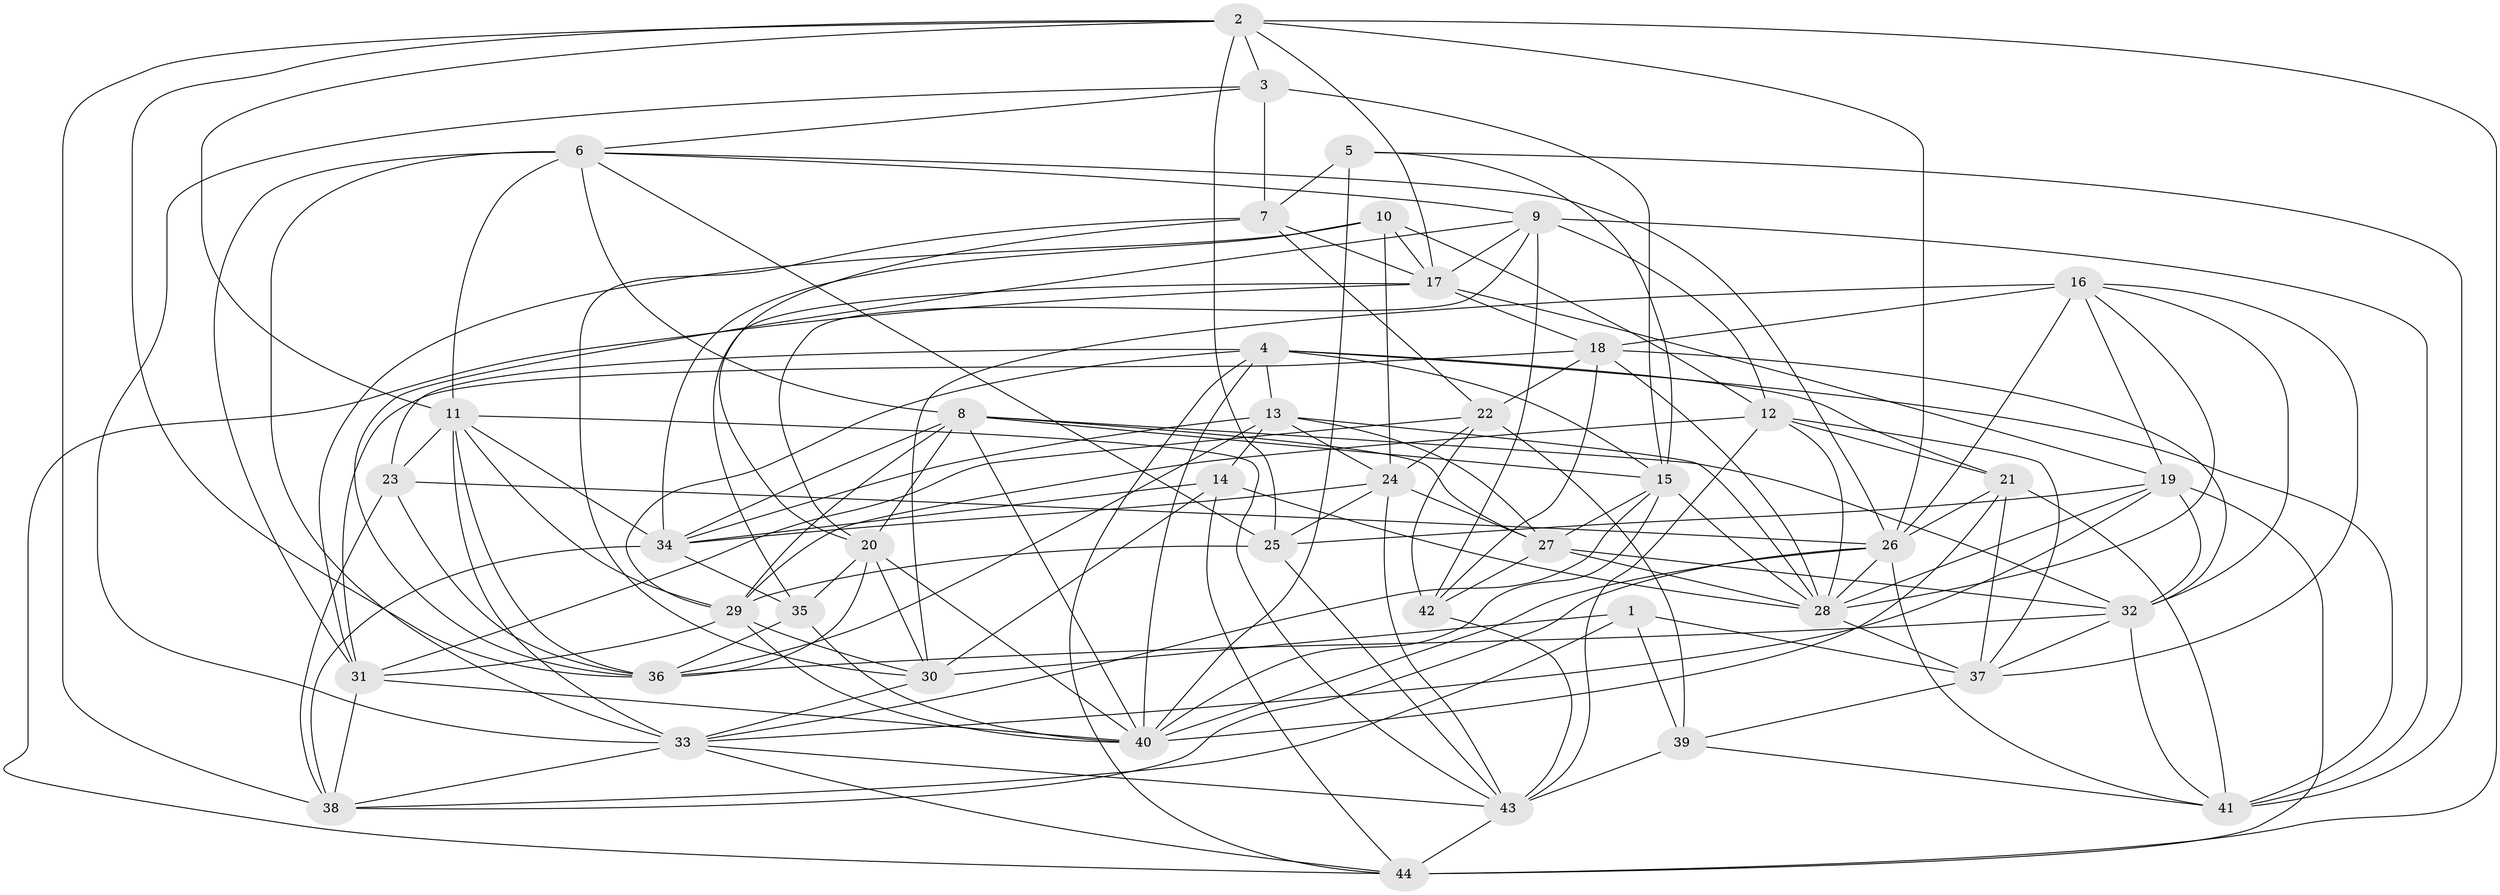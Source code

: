 // original degree distribution, {4: 1.0}
// Generated by graph-tools (version 1.1) at 2025/38/03/04/25 23:38:07]
// undirected, 44 vertices, 153 edges
graph export_dot {
  node [color=gray90,style=filled];
  1;
  2;
  3;
  4;
  5;
  6;
  7;
  8;
  9;
  10;
  11;
  12;
  13;
  14;
  15;
  16;
  17;
  18;
  19;
  20;
  21;
  22;
  23;
  24;
  25;
  26;
  27;
  28;
  29;
  30;
  31;
  32;
  33;
  34;
  35;
  36;
  37;
  38;
  39;
  40;
  41;
  42;
  43;
  44;
  1 -- 30 [weight=1.0];
  1 -- 37 [weight=1.0];
  1 -- 38 [weight=1.0];
  1 -- 39 [weight=1.0];
  2 -- 3 [weight=1.0];
  2 -- 11 [weight=1.0];
  2 -- 17 [weight=1.0];
  2 -- 25 [weight=1.0];
  2 -- 26 [weight=1.0];
  2 -- 36 [weight=1.0];
  2 -- 38 [weight=1.0];
  2 -- 44 [weight=1.0];
  3 -- 6 [weight=1.0];
  3 -- 7 [weight=2.0];
  3 -- 15 [weight=1.0];
  3 -- 33 [weight=1.0];
  4 -- 13 [weight=1.0];
  4 -- 15 [weight=1.0];
  4 -- 21 [weight=1.0];
  4 -- 23 [weight=1.0];
  4 -- 29 [weight=1.0];
  4 -- 40 [weight=1.0];
  4 -- 41 [weight=1.0];
  4 -- 44 [weight=1.0];
  5 -- 7 [weight=2.0];
  5 -- 15 [weight=1.0];
  5 -- 40 [weight=1.0];
  5 -- 41 [weight=2.0];
  6 -- 8 [weight=1.0];
  6 -- 9 [weight=1.0];
  6 -- 11 [weight=1.0];
  6 -- 25 [weight=1.0];
  6 -- 26 [weight=1.0];
  6 -- 31 [weight=1.0];
  6 -- 33 [weight=1.0];
  7 -- 17 [weight=1.0];
  7 -- 20 [weight=1.0];
  7 -- 22 [weight=1.0];
  7 -- 30 [weight=1.0];
  8 -- 15 [weight=1.0];
  8 -- 20 [weight=1.0];
  8 -- 27 [weight=1.0];
  8 -- 29 [weight=1.0];
  8 -- 32 [weight=1.0];
  8 -- 34 [weight=1.0];
  8 -- 40 [weight=1.0];
  9 -- 12 [weight=1.0];
  9 -- 17 [weight=1.0];
  9 -- 20 [weight=1.0];
  9 -- 36 [weight=1.0];
  9 -- 41 [weight=1.0];
  9 -- 42 [weight=2.0];
  10 -- 12 [weight=1.0];
  10 -- 17 [weight=1.0];
  10 -- 24 [weight=2.0];
  10 -- 31 [weight=1.0];
  10 -- 34 [weight=1.0];
  11 -- 23 [weight=2.0];
  11 -- 29 [weight=1.0];
  11 -- 33 [weight=2.0];
  11 -- 34 [weight=1.0];
  11 -- 36 [weight=1.0];
  11 -- 43 [weight=1.0];
  12 -- 21 [weight=2.0];
  12 -- 28 [weight=1.0];
  12 -- 29 [weight=1.0];
  12 -- 37 [weight=1.0];
  12 -- 43 [weight=1.0];
  13 -- 14 [weight=1.0];
  13 -- 24 [weight=1.0];
  13 -- 27 [weight=2.0];
  13 -- 28 [weight=1.0];
  13 -- 34 [weight=1.0];
  13 -- 36 [weight=1.0];
  14 -- 28 [weight=1.0];
  14 -- 30 [weight=2.0];
  14 -- 34 [weight=1.0];
  14 -- 44 [weight=1.0];
  15 -- 27 [weight=1.0];
  15 -- 28 [weight=1.0];
  15 -- 33 [weight=1.0];
  15 -- 40 [weight=1.0];
  16 -- 18 [weight=1.0];
  16 -- 19 [weight=1.0];
  16 -- 26 [weight=1.0];
  16 -- 28 [weight=1.0];
  16 -- 30 [weight=2.0];
  16 -- 32 [weight=1.0];
  16 -- 37 [weight=1.0];
  17 -- 18 [weight=1.0];
  17 -- 19 [weight=1.0];
  17 -- 35 [weight=1.0];
  17 -- 44 [weight=1.0];
  18 -- 22 [weight=1.0];
  18 -- 28 [weight=1.0];
  18 -- 31 [weight=2.0];
  18 -- 32 [weight=1.0];
  18 -- 42 [weight=1.0];
  19 -- 25 [weight=1.0];
  19 -- 28 [weight=1.0];
  19 -- 32 [weight=3.0];
  19 -- 33 [weight=1.0];
  19 -- 44 [weight=2.0];
  20 -- 30 [weight=2.0];
  20 -- 35 [weight=1.0];
  20 -- 36 [weight=1.0];
  20 -- 40 [weight=1.0];
  21 -- 26 [weight=2.0];
  21 -- 37 [weight=1.0];
  21 -- 40 [weight=1.0];
  21 -- 41 [weight=1.0];
  22 -- 24 [weight=1.0];
  22 -- 31 [weight=1.0];
  22 -- 39 [weight=3.0];
  22 -- 42 [weight=1.0];
  23 -- 26 [weight=1.0];
  23 -- 36 [weight=1.0];
  23 -- 38 [weight=1.0];
  24 -- 25 [weight=1.0];
  24 -- 27 [weight=1.0];
  24 -- 34 [weight=1.0];
  24 -- 43 [weight=1.0];
  25 -- 29 [weight=1.0];
  25 -- 43 [weight=1.0];
  26 -- 28 [weight=1.0];
  26 -- 38 [weight=1.0];
  26 -- 40 [weight=1.0];
  26 -- 41 [weight=1.0];
  27 -- 28 [weight=1.0];
  27 -- 32 [weight=1.0];
  27 -- 42 [weight=1.0];
  28 -- 37 [weight=1.0];
  29 -- 30 [weight=1.0];
  29 -- 31 [weight=1.0];
  29 -- 40 [weight=1.0];
  30 -- 33 [weight=1.0];
  31 -- 38 [weight=1.0];
  31 -- 40 [weight=1.0];
  32 -- 36 [weight=1.0];
  32 -- 37 [weight=1.0];
  32 -- 41 [weight=1.0];
  33 -- 38 [weight=1.0];
  33 -- 43 [weight=1.0];
  33 -- 44 [weight=1.0];
  34 -- 35 [weight=2.0];
  34 -- 38 [weight=2.0];
  35 -- 36 [weight=1.0];
  35 -- 40 [weight=1.0];
  37 -- 39 [weight=2.0];
  39 -- 41 [weight=1.0];
  39 -- 43 [weight=1.0];
  42 -- 43 [weight=1.0];
  43 -- 44 [weight=1.0];
}
